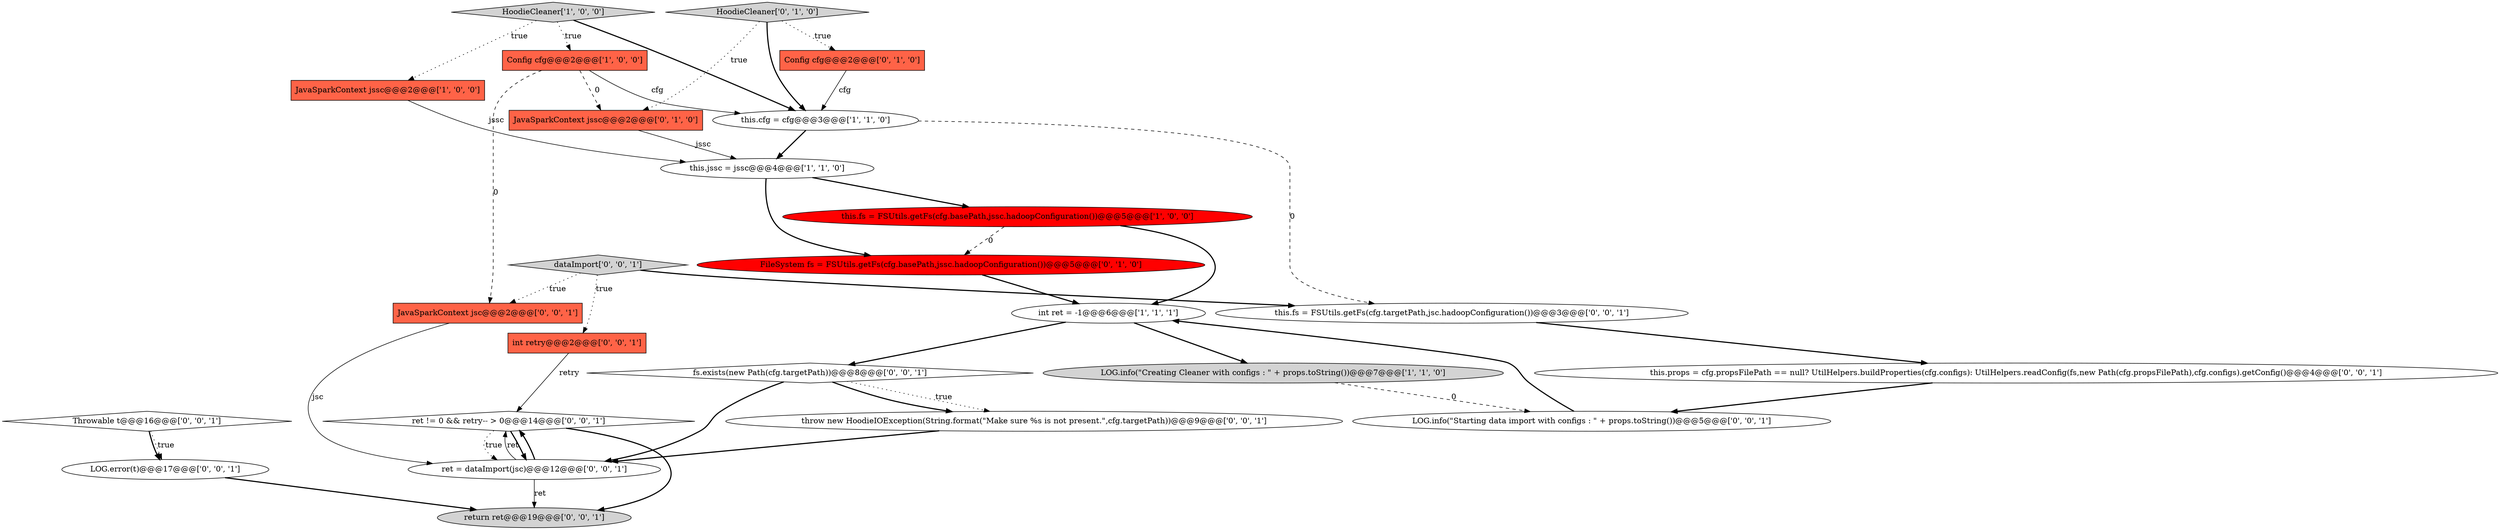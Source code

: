 digraph {
13 [style = filled, label = "int retry@@@2@@@['0', '0', '1']", fillcolor = tomato, shape = box image = "AAA0AAABBB3BBB"];
4 [style = filled, label = "HoodieCleaner['1', '0', '0']", fillcolor = lightgray, shape = diamond image = "AAA0AAABBB1BBB"];
19 [style = filled, label = "return ret@@@19@@@['0', '0', '1']", fillcolor = lightgray, shape = ellipse image = "AAA0AAABBB3BBB"];
7 [style = filled, label = "LOG.info(\"Creating Cleaner with configs : \" + props.toString())@@@7@@@['1', '1', '0']", fillcolor = lightgray, shape = ellipse image = "AAA0AAABBB1BBB"];
1 [style = filled, label = "this.jssc = jssc@@@4@@@['1', '1', '0']", fillcolor = white, shape = ellipse image = "AAA0AAABBB1BBB"];
6 [style = filled, label = "Config cfg@@@2@@@['1', '0', '0']", fillcolor = tomato, shape = box image = "AAA1AAABBB1BBB"];
3 [style = filled, label = "int ret = -1@@@6@@@['1', '1', '1']", fillcolor = white, shape = ellipse image = "AAA0AAABBB1BBB"];
14 [style = filled, label = "dataImport['0', '0', '1']", fillcolor = lightgray, shape = diamond image = "AAA0AAABBB3BBB"];
0 [style = filled, label = "this.fs = FSUtils.getFs(cfg.basePath,jssc.hadoopConfiguration())@@@5@@@['1', '0', '0']", fillcolor = red, shape = ellipse image = "AAA1AAABBB1BBB"];
8 [style = filled, label = "FileSystem fs = FSUtils.getFs(cfg.basePath,jssc.hadoopConfiguration())@@@5@@@['0', '1', '0']", fillcolor = red, shape = ellipse image = "AAA1AAABBB2BBB"];
20 [style = filled, label = "LOG.info(\"Starting data import with configs : \" + props.toString())@@@5@@@['0', '0', '1']", fillcolor = white, shape = ellipse image = "AAA0AAABBB3BBB"];
18 [style = filled, label = "this.props = cfg.propsFilePath == null? UtilHelpers.buildProperties(cfg.configs): UtilHelpers.readConfig(fs,new Path(cfg.propsFilePath),cfg.configs).getConfig()@@@4@@@['0', '0', '1']", fillcolor = white, shape = ellipse image = "AAA0AAABBB3BBB"];
17 [style = filled, label = "JavaSparkContext jsc@@@2@@@['0', '0', '1']", fillcolor = tomato, shape = box image = "AAA0AAABBB3BBB"];
21 [style = filled, label = "throw new HoodieIOException(String.format(\"Make sure %s is not present.\",cfg.targetPath))@@@9@@@['0', '0', '1']", fillcolor = white, shape = ellipse image = "AAA0AAABBB3BBB"];
24 [style = filled, label = "this.fs = FSUtils.getFs(cfg.targetPath,jsc.hadoopConfiguration())@@@3@@@['0', '0', '1']", fillcolor = white, shape = ellipse image = "AAA0AAABBB3BBB"];
12 [style = filled, label = "ret != 0 && retry-- > 0@@@14@@@['0', '0', '1']", fillcolor = white, shape = diamond image = "AAA0AAABBB3BBB"];
22 [style = filled, label = "LOG.error(t)@@@17@@@['0', '0', '1']", fillcolor = white, shape = ellipse image = "AAA0AAABBB3BBB"];
2 [style = filled, label = "JavaSparkContext jssc@@@2@@@['1', '0', '0']", fillcolor = tomato, shape = box image = "AAA0AAABBB1BBB"];
11 [style = filled, label = "HoodieCleaner['0', '1', '0']", fillcolor = lightgray, shape = diamond image = "AAA0AAABBB2BBB"];
9 [style = filled, label = "Config cfg@@@2@@@['0', '1', '0']", fillcolor = tomato, shape = box image = "AAA0AAABBB2BBB"];
10 [style = filled, label = "JavaSparkContext jssc@@@2@@@['0', '1', '0']", fillcolor = tomato, shape = box image = "AAA1AAABBB2BBB"];
23 [style = filled, label = "Throwable t@@@16@@@['0', '0', '1']", fillcolor = white, shape = diamond image = "AAA0AAABBB3BBB"];
15 [style = filled, label = "fs.exists(new Path(cfg.targetPath))@@@8@@@['0', '0', '1']", fillcolor = white, shape = diamond image = "AAA0AAABBB3BBB"];
16 [style = filled, label = "ret = dataImport(jsc)@@@12@@@['0', '0', '1']", fillcolor = white, shape = ellipse image = "AAA0AAABBB3BBB"];
5 [style = filled, label = "this.cfg = cfg@@@3@@@['1', '1', '0']", fillcolor = white, shape = ellipse image = "AAA0AAABBB1BBB"];
4->6 [style = dotted, label="true"];
0->3 [style = bold, label=""];
14->24 [style = bold, label=""];
1->8 [style = bold, label=""];
22->19 [style = bold, label=""];
23->22 [style = dotted, label="true"];
15->21 [style = bold, label=""];
11->10 [style = dotted, label="true"];
13->12 [style = solid, label="retry"];
8->3 [style = bold, label=""];
5->24 [style = dashed, label="0"];
7->20 [style = dashed, label="0"];
17->16 [style = solid, label="jsc"];
11->9 [style = dotted, label="true"];
6->17 [style = dashed, label="0"];
3->15 [style = bold, label=""];
20->3 [style = bold, label=""];
1->0 [style = bold, label=""];
12->16 [style = bold, label=""];
15->21 [style = dotted, label="true"];
15->16 [style = bold, label=""];
24->18 [style = bold, label=""];
14->13 [style = dotted, label="true"];
6->10 [style = dashed, label="0"];
2->1 [style = solid, label="jssc"];
14->17 [style = dotted, label="true"];
16->19 [style = solid, label="ret"];
5->1 [style = bold, label=""];
11->5 [style = bold, label=""];
18->20 [style = bold, label=""];
23->22 [style = bold, label=""];
16->12 [style = solid, label="ret"];
12->16 [style = dotted, label="true"];
3->7 [style = bold, label=""];
9->5 [style = solid, label="cfg"];
21->16 [style = bold, label=""];
0->8 [style = dashed, label="0"];
12->19 [style = bold, label=""];
6->5 [style = solid, label="cfg"];
4->5 [style = bold, label=""];
16->12 [style = bold, label=""];
4->2 [style = dotted, label="true"];
10->1 [style = solid, label="jssc"];
}
